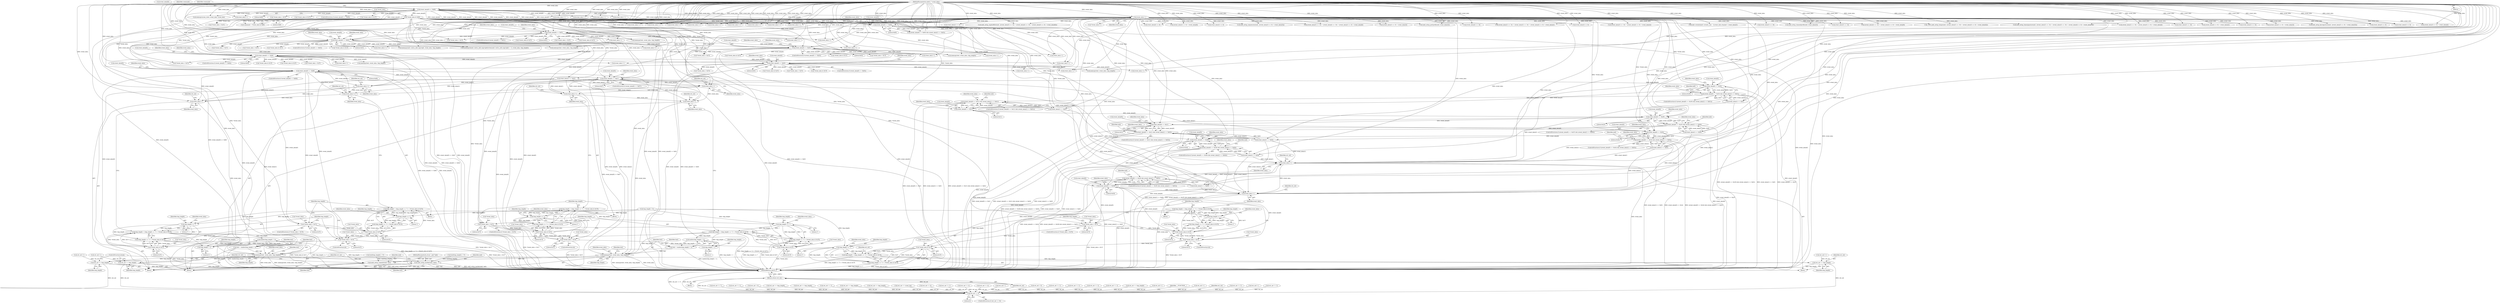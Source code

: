 digraph "0_wildmidi_660b513d99bced8783a4a5984ac2f742c74ebbdd_4@array" {
"1000860" [label="(Call,event_data[0] == 0x06)"];
"1000187" [label="(Call,event_data++)"];
"1000171" [label="(Call,event_data[0] >= 0x80)"];
"1000143" [label="(MethodParameterIn,uint8_t * event_data)"];
"1000787" [label="(Call,event_data[0] == 0x05)"];
"1000714" [label="(Call,event_data[0] == 0x04)"];
"1000179" [label="(Call,*event_data & 0xf0)"];
"1000641" [label="(Call,event_data[0] == 0x03)"];
"1000458" [label="(Call,event_data[0] == 0x02)"];
"1000385" [label="(Call,event_data[0] == 0x01)"];
"1000358" [label="(Call,event_data[0] == 0x00)"];
"1000866" [label="(Call,event_data++)"];
"1000888" [label="(Call,event_data++)"];
"1000906" [label="(Call,event_data++)"];
"1000916" [label="(Call,memcpy(text, event_data, tmp_length))"];
"1000925" [label="(Call,midi_setup_marker(mdi, text))"];
"1000928" [label="(Call,ret_cnt += tmp_length)"];
"1001539" [label="(Call,ret_cnt == 0)"];
"1001548" [label="(Return,return ret_cnt;)"];
"1000871" [label="(Call,*event_data > 0x7f)"];
"1000884" [label="(Call,*event_data & 0x7f)"];
"1000878" [label="(Call,tmp_length = (tmp_length << 7) + (*event_data & 0x7f))"];
"1000881" [label="(Call,tmp_length << 7)"];
"1000880" [label="(Call,(tmp_length << 7) + (*event_data & 0x7f))"];
"1000899" [label="(Call,tmp_length << 7)"];
"1000896" [label="(Call,tmp_length = (tmp_length << 7) + (*event_data & 0x7f))"];
"1000912" [label="(Call,malloc(tmp_length + 1))"];
"1000910" [label="(Call,text = malloc(tmp_length + 1))"];
"1000913" [label="(Call,tmp_length + 1)"];
"1000898" [label="(Call,(tmp_length << 7) + (*event_data & 0x7f))"];
"1000892" [label="(Call,*event_data > 0x7f)"];
"1000902" [label="(Call,*event_data & 0x7f)"];
"1000933" [label="(Call,event_data[0] == 0x07)"];
"1000939" [label="(Call,event_data++)"];
"1000961" [label="(Call,event_data++)"];
"1000979" [label="(Call,event_data++)"];
"1000989" [label="(Call,memcpy(text, event_data, tmp_length))"];
"1000998" [label="(Call,midi_setup_cuepoint(mdi, text))"];
"1001001" [label="(Call,ret_cnt += tmp_length)"];
"1000944" [label="(Call,*event_data > 0x7f)"];
"1000957" [label="(Call,*event_data & 0x7f)"];
"1000951" [label="(Call,tmp_length = (tmp_length << 7) + (*event_data & 0x7f))"];
"1000954" [label="(Call,tmp_length << 7)"];
"1000953" [label="(Call,(tmp_length << 7) + (*event_data & 0x7f))"];
"1000972" [label="(Call,tmp_length << 7)"];
"1000969" [label="(Call,tmp_length = (tmp_length << 7) + (*event_data & 0x7f))"];
"1000985" [label="(Call,malloc(tmp_length + 1))"];
"1000983" [label="(Call,text = malloc(tmp_length + 1))"];
"1000986" [label="(Call,tmp_length + 1)"];
"1000971" [label="(Call,(tmp_length << 7) + (*event_data & 0x7f))"];
"1000965" [label="(Call,*event_data > 0x7f)"];
"1000975" [label="(Call,*event_data & 0x7f)"];
"1001007" [label="(Call,event_data[0] == 0x20)"];
"1001006" [label="(Call,(event_data[0] == 0x20) && (event_data[1] == 0x01))"];
"1001028" [label="(Call,(event_data[0] == 0x21) && (event_data[1] == 0x01))"];
"1001029" [label="(Call,event_data[0] == 0x21)"];
"1001051" [label="(Call,event_data[0] == 0x2F)"];
"1001050" [label="(Call,(event_data[0] == 0x2F) && (event_data[1] == 0x00))"];
"1001070" [label="(Call,event_data[0] == 0x51)"];
"1001069" [label="(Call,(event_data[0] == 0x51) && (event_data[1] == 0x03))"];
"1001104" [label="(Call,event_data[0] == 0x54)"];
"1001103" [label="(Call,(event_data[0] == 0x54) && (event_data[1] == 0x05))"];
"1001161" [label="(Call,event_data[0] == 0x58)"];
"1001160" [label="(Call,(event_data[0] == 0x58) && (event_data[1] == 0x04))"];
"1001201" [label="(Call,event_data[0] == 0x59)"];
"1001200" [label="(Call,(event_data[0] == 0x59) && (event_data[1] == 0x02))"];
"1001228" [label="(Call,event_data++)"];
"1001250" [label="(Call,event_data++)"];
"1001233" [label="(Call,*event_data > 0x7f)"];
"1001246" [label="(Call,*event_data & 0x7f)"];
"1001240" [label="(Call,tmp_length = (tmp_length << 7) + (*event_data & 0x7f))"];
"1001243" [label="(Call,tmp_length << 7)"];
"1001242" [label="(Call,(tmp_length << 7) + (*event_data & 0x7f))"];
"1001261" [label="(Call,tmp_length << 7)"];
"1001258" [label="(Call,tmp_length = (tmp_length << 7) + (*event_data & 0x7f))"];
"1001270" [label="(Call,ret_cnt += tmp_length)"];
"1001260" [label="(Call,(tmp_length << 7) + (*event_data & 0x7f))"];
"1001254" [label="(Call,*event_data > 0x7f)"];
"1001264" [label="(Call,*event_data & 0x7f)"];
"1000965" [label="(Call,*event_data > 0x7f)"];
"1000142" [label="(MethodParameterIn,struct _mdi *mdi)"];
"1000861" [label="(Call,event_data[0])"];
"1000465" [label="(Identifier,event_data)"];
"1001181" [label="(Call,event_data[3] << 16)"];
"1001105" [label="(Call,event_data[0])"];
"1000145" [label="(Block,)"];
"1001200" [label="(Call,(event_data[0] == 0x59) && (event_data[1] == 0x02))"];
"1000718" [label="(Literal,0x04)"];
"1000872" [label="(Call,*event_data)"];
"1000648" [label="(Identifier,event_data)"];
"1001175" [label="(Call,event_data[2] << 24)"];
"1001241" [label="(Identifier,tmp_length)"];
"1000715" [label="(Call,event_data[0])"];
"1000409" [label="(Call,*event_data & 0x7f)"];
"1001233" [label="(Call,*event_data > 0x7f)"];
"1000949" [label="(ControlStructure,do)"];
"1000904" [label="(Identifier,event_data)"];
"1001155" [label="(Call,ret_cnt += 7)"];
"1001077" [label="(Identifier,event_data)"];
"1001327" [label="(Call,event_data++)"];
"1001255" [label="(Call,*event_data)"];
"1000504" [label="(Call,event_data++)"];
"1001011" [label="(Literal,0x20)"];
"1001084" [label="(Call,event_data[2] << 16)"];
"1001118" [label="(Call,event_data[3] << 24)"];
"1000866" [label="(Call,event_data++)"];
"1000907" [label="(Identifier,event_data)"];
"1001244" [label="(Identifier,tmp_length)"];
"1000770" [label="(Call,memcpy(text, event_data, tmp_length))"];
"1000962" [label="(Identifier,event_data)"];
"1001070" [label="(Call,event_data[0] == 0x51)"];
"1000793" [label="(Call,event_data++)"];
"1001068" [label="(ControlStructure,if ((event_data[0] == 0x51) && (event_data[1] == 0x03)))"];
"1001103" [label="(Call,(event_data[0] == 0x54) && (event_data[1] == 0x05))"];
"1001036" [label="(Identifier,event_data)"];
"1000669" [label="(Call,event_data++)"];
"1000995" [label="(Identifier,text)"];
"1000951" [label="(Call,tmp_length = (tmp_length << 7) + (*event_data & 0x7f))"];
"1001541" [label="(Literal,0)"];
"1001247" [label="(Call,*event_data)"];
"1001166" [label="(Call,event_data[1] == 0x04)"];
"1000342" [label="(Call,ret_cnt += 2)"];
"1000983" [label="(Call,text = malloc(tmp_length + 1))"];
"1000958" [label="(Call,*event_data)"];
"1000815" [label="(Call,event_data++)"];
"1000396" [label="(Call,*event_data > 0x7f)"];
"1000811" [label="(Call,*event_data & 0x7f)"];
"1001165" [label="(Literal,0x58)"];
"1001162" [label="(Call,event_data[0])"];
"1000539" [label="(Call,memcpy(&mdi->extra_info.copyright[strlen(mdi->extra_info.copyright) + 1], event_data, tmp_length))"];
"1000460" [label="(Identifier,event_data)"];
"1000359" [label="(Call,event_data[0])"];
"1000482" [label="(Call,*event_data & 0x7f)"];
"1001123" [label="(Call,(event_data[4] << 16) + (event_data[5] << 8) + event_data[6])"];
"1000279" [label="(Call,event_data++)"];
"1000908" [label="(Call,ret_cnt++)"];
"1000945" [label="(Call,*event_data)"];
"1000230" [label="(Call,event_data[1] == 0)"];
"1000217" [label="(Call,event_data++)"];
"1000683" [label="(Call,*event_data & 0x7f)"];
"1001053" [label="(Identifier,event_data)"];
"1000299" [label="(Call,event_data++)"];
"1000869" [label="(Identifier,ret_cnt)"];
"1000993" [label="(Call,text[tmp_length] = '\0')"];
"1000386" [label="(Call,event_data[0])"];
"1001236" [label="(Literal,0x7f)"];
"1000738" [label="(Call,*event_data & 0x7f)"];
"1000980" [label="(Identifier,event_data)"];
"1000935" [label="(Identifier,event_data)"];
"1001115" [label="(Call,midi_setup_smpteoffset(mdi, ((event_data[3] << 24) + (event_data[4] << 16) + (event_data[5] << 8) + event_data[6])))"];
"1001008" [label="(Call,event_data[0])"];
"1001206" [label="(Call,event_data[1] == 0x02)"];
"1000985" [label="(Call,malloc(tmp_length + 1))"];
"1000940" [label="(Identifier,event_data)"];
"1000756" [label="(Call,*event_data & 0x7f)"];
"1001163" [label="(Identifier,event_data)"];
"1000919" [label="(Identifier,tmp_length)"];
"1001116" [label="(Identifier,mdi)"];
"1001534" [label="(Call,ret_cnt = 0)"];
"1000957" [label="(Call,*event_data & 0x7f)"];
"1000913" [label="(Call,tmp_length + 1)"];
"1001029" [label="(Call,event_data[0] == 0x21)"];
"1000953" [label="(Call,(tmp_length << 7) + (*event_data & 0x7f))"];
"1000642" [label="(Call,event_data[0])"];
"1001263" [label="(Literal,7)"];
"1001187" [label="(Call,event_data[4] << 8)"];
"1001051" [label="(Call,event_data[0] == 0x2F)"];
"1000887" [label="(Literal,0x7f)"];
"1001129" [label="(Call,(event_data[5] << 8) + event_data[6])"];
"1000791" [label="(Literal,0x05)"];
"1000624" [label="(Call,memcpy(text, event_data, tmp_length))"];
"1000486" [label="(Call,event_data++)"];
"1000687" [label="(Call,event_data++)"];
"1001238" [label="(ControlStructure,do)"];
"1001050" [label="(Call,(event_data[0] == 0x2F) && (event_data[1] == 0x00))"];
"1000855" [label="(Call,ret_cnt += tmp_length)"];
"1000902" [label="(Call,*event_data & 0x7f)"];
"1000939" [label="(Call,event_data++)"];
"1000970" [label="(Identifier,tmp_length)"];
"1000746" [label="(Call,*event_data > 0x7f)"];
"1000897" [label="(Identifier,tmp_length)"];
"1000938" [label="(Block,)"];
"1000782" [label="(Call,ret_cnt += tmp_length)"];
"1000974" [label="(Literal,7)"];
"1000937" [label="(Literal,0x07)"];
"1001228" [label="(Call,event_data++)"];
"1001258" [label="(Call,tmp_length = (tmp_length << 7) + (*event_data & 0x7f))"];
"1000212" [label="(Call,event_data++)"];
"1000947" [label="(Literal,0x7f)"];
"1001130" [label="(Call,event_data[5] << 8)"];
"1000909" [label="(Identifier,ret_cnt)"];
"1000879" [label="(Identifier,tmp_length)"];
"1000819" [label="(Call,*event_data > 0x7f)"];
"1000171" [label="(Call,event_data[0] >= 0x80)"];
"1001227" [label="(Block,)"];
"1000312" [label="(Call,event_data++)"];
"1000867" [label="(Identifier,event_data)"];
"1001082" [label="(Identifier,mdi)"];
"1000888" [label="(Call,event_data++)"];
"1000369" [label="(Call,midi_setup_sequenceno(mdi, ((event_data[2] << 8) + event_data[3])))"];
"1001232" [label="(ControlStructure,if (*event_data > 0x7f))"];
"1000998" [label="(Call,midi_setup_cuepoint(mdi, text))"];
"1001052" [label="(Call,event_data[0])"];
"1001117" [label="(Call,(event_data[3] << 24) + (event_data[4] << 16) + (event_data[5] << 8) + event_data[6])"];
"1001538" [label="(ControlStructure,if (ret_cnt == 0))"];
"1000968" [label="(Literal,0x7f)"];
"1000918" [label="(Identifier,event_data)"];
"1000955" [label="(Identifier,tmp_length)"];
"1000195" [label="(Identifier,command)"];
"1000224" [label="(Call,ret_cnt += 2)"];
"1000458" [label="(Call,event_data[0] == 0x02)"];
"1001240" [label="(Call,tmp_length = (tmp_length << 7) + (*event_data & 0x7f))"];
"1000789" [label="(Identifier,event_data)"];
"1001253" [label="(Identifier,ret_cnt)"];
"1001268" [label="(Call,ret_cnt++)"];
"1000978" [label="(Literal,0x7f)"];
"1000462" [label="(Literal,0x02)"];
"1000891" [label="(Identifier,ret_cnt)"];
"1000959" [label="(Identifier,event_data)"];
"1001106" [label="(Identifier,event_data)"];
"1001269" [label="(Identifier,ret_cnt)"];
"1000889" [label="(Identifier,event_data)"];
"1000944" [label="(Call,*event_data > 0x7f)"];
"1000880" [label="(Call,(tmp_length << 7) + (*event_data & 0x7f))"];
"1001248" [label="(Identifier,event_data)"];
"1000982" [label="(Identifier,ret_cnt)"];
"1000709" [label="(Call,ret_cnt += tmp_length)"];
"1001272" [label="(Identifier,tmp_length)"];
"1000870" [label="(ControlStructure,if (*event_data > 0x7f))"];
"1001313" [label="(Call,*event_data > 0x7f)"];
"1000829" [label="(Call,*event_data & 0x7f)"];
"1000987" [label="(Identifier,tmp_length)"];
"1000877" [label="(Block,)"];
"1000469" [label="(Call,*event_data > 0x7f)"];
"1000725" [label="(Call,*event_data > 0x7f)"];
"1000453" [label="(Call,ret_cnt += tmp_length)"];
"1000794" [label="(Identifier,event_data)"];
"1000371" [label="(Call,(event_data[2] << 8) + event_data[3])"];
"1001323" [label="(Call,*event_data & 0x7F)"];
"1001205" [label="(Literal,0x59)"];
"1001006" [label="(Call,(event_data[0] == 0x20) && (event_data[1] == 0x01))"];
"1000862" [label="(Identifier,event_data)"];
"1000903" [label="(Call,*event_data)"];
"1000490" [label="(Call,*event_data > 0x7f)"];
"1001040" [label="(Call,midi_setup_portprefix(mdi, event_data[2]))"];
"1000385" [label="(Call,event_data[0] == 0x01)"];
"1001519" [label="(Call,ret_cnt += sysex_len)"];
"1001019" [label="(Identifier,mdi)"];
"1000886" [label="(Identifier,event_data)"];
"1001104" [label="(Call,event_data[0] == 0x54)"];
"1000239" [label="(Call,event_data++)"];
"1000760" [label="(Call,event_data++)"];
"1001195" [label="(Call,ret_cnt += 6)"];
"1000427" [label="(Call,*event_data & 0x7f)"];
"1001064" [label="(Call,ret_cnt += 2)"];
"1000459" [label="(Call,event_data[0])"];
"1001124" [label="(Call,event_data[4] << 16)"];
"1001174" [label="(Call,(event_data[2] << 24) + (event_data[3] << 16) + (event_data[4] << 8) + event_data[5])"];
"1000950" [label="(Block,)"];
"1001090" [label="(Call,event_data[3] << 8)"];
"1001223" [label="(Call,ret_cnt += 4)"];
"1000431" [label="(Call,event_data++)"];
"1000380" [label="(Call,ret_cnt += 4)"];
"1001262" [label="(Identifier,tmp_length)"];
"1001199" [label="(ControlStructure,if ((event_data[0] == 0x59) && (event_data[1] == 0x02)))"];
"1001109" [label="(Call,event_data[1] == 0x05)"];
"1000330" [label="(Call,event_data++)"];
"1000901" [label="(Literal,7)"];
"1000365" [label="(Identifier,event_data)"];
"1000601" [label="(Call,memcpy(mdi->extra_info.copyright, event_data, tmp_length))"];
"1000264" [label="(Call,event_data++)"];
"1001055" [label="(Literal,0x2F)"];
"1000876" [label="(ControlStructure,do)"];
"1000318" [label="(Call,ret_cnt++)"];
"1000964" [label="(Identifier,ret_cnt)"];
"1001259" [label="(Identifier,tmp_length)"];
"1001264" [label="(Call,*event_data & 0x7f)"];
"1000898" [label="(Call,(tmp_length << 7) + (*event_data & 0x7f))"];
"1000961" [label="(Call,event_data++)"];
"1000143" [label="(MethodParameterIn,uint8_t * event_data)"];
"1000914" [label="(Identifier,tmp_length)"];
"1001180" [label="(Call,(event_data[3] << 16) + (event_data[4] << 8) + event_data[5])"];
"1001265" [label="(Call,*event_data)"];
"1000933" [label="(Call,event_data[0] == 0x07)"];
"1001203" [label="(Identifier,event_data)"];
"1001549" [label="(Identifier,ret_cnt)"];
"1000500" [label="(Call,*event_data & 0x7f)"];
"1001173" [label="(Identifier,mdi)"];
"1000187" [label="(Call,event_data++)"];
"1001249" [label="(Literal,0x7f)"];
"1000147" [label="(Call,ret_cnt = 0)"];
"1001245" [label="(Literal,7)"];
"1001254" [label="(Call,*event_data > 0x7f)"];
"1001292" [label="(Call,*event_data > 0x7f)"];
"1001138" [label="(Call,mdi->events[mdi->events_size - 1].event_data.channel = event_data[2])"];
"1000878" [label="(Call,tmp_length = (tmp_length << 7) + (*event_data & 0x7f))"];
"1001108" [label="(Literal,0x54)"];
"1000922" [label="(Identifier,text)"];
"1001001" [label="(Call,ret_cnt += tmp_length)"];
"1000417" [label="(Call,*event_data > 0x7f)"];
"1000464" [label="(Call,event_data++)"];
"1000930" [label="(Identifier,tmp_length)"];
"1000392" [label="(Identifier,event_data)"];
"1000926" [label="(Identifier,mdi)"];
"1000991" [label="(Identifier,event_data)"];
"1000271" [label="(Call,ret_cnt += 2)"];
"1001049" [label="(ControlStructure,if ((event_data[0] == 0x2F) && (event_data[1] == 0x00)))"];
"1000721" [label="(Identifier,event_data)"];
"1000906" [label="(Call,event_data++)"];
"1000910" [label="(Call,text = malloc(tmp_length + 1))"];
"1001213" [label="(Identifier,mdi)"];
"1000284" [label="(Call,event_data++)"];
"1000984" [label="(Identifier,text)"];
"1001018" [label="(Call,midi_setup_channelprefix(mdi, event_data[2]))"];
"1001028" [label="(Call,(event_data[0] == 0x21) && (event_data[1] == 0x01))"];
"1001251" [label="(Identifier,event_data)"];
"1000643" [label="(Identifier,event_data)"];
"1000966" [label="(Call,*event_data)"];
"1001081" [label="(Call,_WM_midi_setup_tempo(mdi, ((event_data[2] << 16) + (event_data[3] << 8) + event_data[4])))"];
"1000180" [label="(Call,*event_data)"];
"1000943" [label="(ControlStructure,if (*event_data > 0x7f))"];
"1001111" [label="(Identifier,event_data)"];
"1001172" [label="(Call,midi_setup_timesignature(mdi, ((event_data[2] << 24) + (event_data[3] << 16) + (event_data[4] << 8) + event_data[5])))"];
"1000864" [label="(Literal,0x06)"];
"1000362" [label="(Literal,0x00)"];
"1000932" [label="(ControlStructure,if (event_data[0] == 0x07))"];
"1000244" [label="(Call,event_data++)"];
"1000673" [label="(Call,*event_data > 0x7f)"];
"1000251" [label="(Call,ret_cnt += 2)"];
"1000645" [label="(Literal,0x03)"];
"1000665" [label="(Call,*event_data & 0x7f)"];
"1000986" [label="(Call,tmp_length + 1)"];
"1001266" [label="(Identifier,event_data)"];
"1000915" [label="(Literal,1)"];
"1000179" [label="(Call,*event_data & 0xf0)"];
"1000896" [label="(Call,tmp_length = (tmp_length << 7) + (*event_data & 0x7f))"];
"1000652" [label="(Call,*event_data > 0x7f)"];
"1001083" [label="(Call,(event_data[2] << 16) + (event_data[3] << 8) + event_data[4])"];
"1001305" [label="(Call,*event_data & 0x7F)"];
"1000177" [label="(Call,command = *event_data & 0xf0)"];
"1001014" [label="(Identifier,event_data)"];
"1000899" [label="(Call,tmp_length << 7)"];
"1001250" [label="(Call,event_data++)"];
"1001031" [label="(Identifier,event_data)"];
"1000920" [label="(Call,text[tmp_length] = '\0')"];
"1001007" [label="(Call,event_data[0] == 0x20)"];
"1001161" [label="(Call,event_data[0] == 0x58)"];
"1001098" [label="(Call,ret_cnt += 5)"];
"1000391" [label="(Call,event_data++)"];
"1000900" [label="(Identifier,tmp_length)"];
"1001160" [label="(Call,(event_data[0] == 0x58) && (event_data[1] == 0x04))"];
"1001168" [label="(Identifier,event_data)"];
"1000917" [label="(Identifier,text)"];
"1000952" [label="(Identifier,tmp_length)"];
"1000971" [label="(Call,(tmp_length << 7) + (*event_data & 0x7f))"];
"1001074" [label="(Literal,0x51)"];
"1001231" [label="(Identifier,ret_cnt)"];
"1001023" [label="(Call,ret_cnt += 3)"];
"1001202" [label="(Call,event_data[0])"];
"1000934" [label="(Call,event_data[0])"];
"1000956" [label="(Literal,7)"];
"1001071" [label="(Call,event_data[0])"];
"1000640" [label="(ControlStructure,if (event_data[0] == 0x03))"];
"1000636" [label="(Call,ret_cnt += tmp_length)"];
"1000975" [label="(Call,*event_data & 0x7f)"];
"1001012" [label="(Call,event_data[1] == 0x01)"];
"1000892" [label="(Call,*event_data > 0x7f)"];
"1000884" [label="(Call,*event_data & 0x7f)"];
"1000182" [label="(Literal,0xf0)"];
"1001548" [label="(Return,return ret_cnt;)"];
"1000881" [label="(Call,tmp_length << 7)"];
"1000259" [label="(Call,event_data++)"];
"1000697" [label="(Call,memcpy(text, event_data, tmp_length))"];
"1001550" [label="(MethodReturn,uint32_t)"];
"1001342" [label="(Call,memcpy(sysex_store, event_data, sysex_len))"];
"1000969" [label="(Call,tmp_length = (tmp_length << 7) + (*event_data & 0x7f))"];
"1001030" [label="(Call,event_data[0])"];
"1000186" [label="(Call,*event_data++)"];
"1000911" [label="(Identifier,text)"];
"1000178" [label="(Identifier,command)"];
"1000457" [label="(ControlStructure,if (event_data[0] == 0x02))"];
"1000190" [label="(Call,ret_cnt++)"];
"1001208" [label="(Identifier,event_data)"];
"1001261" [label="(Call,tmp_length << 7)"];
"1000787" [label="(Call,event_data[0] == 0x05)"];
"1000647" [label="(Call,event_data++)"];
"1000172" [label="(Call,event_data[0])"];
"1000988" [label="(Literal,1)"];
"1000833" [label="(Call,event_data++)"];
"1000353" [label="(Call,tmp_length = 0)"];
"1000973" [label="(Identifier,tmp_length)"];
"1000905" [label="(Literal,0x7f)"];
"1001033" [label="(Literal,0x21)"];
"1000882" [label="(Identifier,tmp_length)"];
"1000999" [label="(Identifier,mdi)"];
"1000413" [label="(Call,event_data++)"];
"1001543" [label="(Identifier,__FUNCTION__)"];
"1001056" [label="(Call,event_data[1] == 0x00)"];
"1000788" [label="(Call,event_data[0])"];
"1001186" [label="(Call,(event_data[4] << 8) + event_data[5])"];
"1000885" [label="(Call,*event_data)"];
"1000358" [label="(Call,event_data[0] == 0x00)"];
"1001229" [label="(Identifier,event_data)"];
"1000798" [label="(Call,*event_data > 0x7f)"];
"1000972" [label="(Call,tmp_length << 7)"];
"1000389" [label="(Literal,0x01)"];
"1000874" [label="(Literal,0x7f)"];
"1000363" [label="(Call,event_data[1] == 0x02)"];
"1000170" [label="(ControlStructure,if (event_data[0] >= 0x80))"];
"1000925" [label="(Call,midi_setup_marker(mdi, text))"];
"1001311" [label="(Call,ret_cnt++)"];
"1000713" [label="(ControlStructure,if (event_data[0] == 0x04))"];
"1001214" [label="(Call,(event_data[2] << 8) + event_data[3])"];
"1001270" [label="(Call,ret_cnt += tmp_length)"];
"1000714" [label="(Call,event_data[0] == 0x04)"];
"1001212" [label="(Call,midi_setup_keysignature(mdi, ((event_data[2] << 8) + event_data[3])))"];
"1001027" [label="(ControlStructure,if ((event_data[0] == 0x21) && (event_data[1] == 0x01)))"];
"1001540" [label="(Identifier,ret_cnt)"];
"1001003" [label="(Identifier,tmp_length)"];
"1000786" [label="(ControlStructure,if (event_data[0] == 0x05))"];
"1001034" [label="(Call,event_data[1] == 0x01)"];
"1000291" [label="(Call,ret_cnt += 2)"];
"1001539" [label="(Call,ret_cnt == 0)"];
"1000916" [label="(Call,memcpy(text, event_data, tmp_length))"];
"1001242" [label="(Call,(tmp_length << 7) + (*event_data & 0x7f))"];
"1001075" [label="(Call,event_data[1] == 0x03)"];
"1001271" [label="(Identifier,ret_cnt)"];
"1000742" [label="(Call,event_data++)"];
"1000305" [label="(Call,ret_cnt++)"];
"1001072" [label="(Identifier,event_data)"];
"1000989" [label="(Call,memcpy(text, event_data, tmp_length))"];
"1000716" [label="(Identifier,event_data)"];
"1001215" [label="(Call,event_data[2] << 8)"];
"1001000" [label="(Identifier,text)"];
"1000929" [label="(Identifier,ret_cnt)"];
"1001009" [label="(Identifier,event_data)"];
"1001045" [label="(Call,ret_cnt += 3)"];
"1001267" [label="(Literal,0x7f)"];
"1000981" [label="(Call,ret_cnt++)"];
"1000372" [label="(Call,event_data[2] << 8)"];
"1000859" [label="(ControlStructure,if (event_data[0] == 0x06))"];
"1001201" [label="(Call,event_data[0] == 0x59)"];
"1000384" [label="(ControlStructure,if (event_data[0] == 0x01))"];
"1000641" [label="(Call,event_data[0] == 0x03)"];
"1001063" [label="(Identifier,mdi)"];
"1000175" [label="(Literal,0x80)"];
"1001058" [label="(Identifier,event_data)"];
"1001159" [label="(ControlStructure,if ((event_data[0] == 0x58) && (event_data[1] == 0x04)))"];
"1001005" [label="(ControlStructure,if ((event_data[0] == 0x20) && (event_data[1] == 0x01)))"];
"1001243" [label="(Call,tmp_length << 7)"];
"1000871" [label="(Call,*event_data > 0x7f)"];
"1000893" [label="(Call,*event_data)"];
"1000357" [label="(Call,(event_data[0] == 0x00) && (event_data[1] == 0x02))"];
"1001532" [label="(ControlStructure,break;)"];
"1000977" [label="(Identifier,event_data)"];
"1000954" [label="(Call,tmp_length << 7)"];
"1000979" [label="(Call,event_data++)"];
"1000860" [label="(Call,event_data[0] == 0x06)"];
"1000883" [label="(Literal,7)"];
"1000927" [label="(Identifier,text)"];
"1001234" [label="(Call,*event_data)"];
"1001041" [label="(Identifier,mdi)"];
"1000912" [label="(Call,malloc(tmp_length + 1))"];
"1001246" [label="(Call,*event_data & 0x7f)"];
"1000960" [label="(Literal,0x7f)"];
"1001239" [label="(Block,)"];
"1000720" [label="(Call,event_data++)"];
"1001002" [label="(Identifier,ret_cnt)"];
"1000942" [label="(Identifier,ret_cnt)"];
"1001309" [label="(Call,event_data++)"];
"1001089" [label="(Call,(event_data[3] << 8) + event_data[4])"];
"1000325" [label="(Call,event_data++)"];
"1000441" [label="(Call,memcpy(text, event_data, tmp_length))"];
"1000865" [label="(Block,)"];
"1001260" [label="(Call,(tmp_length << 7) + (*event_data & 0x7f))"];
"1001069" [label="(Call,(event_data[0] == 0x51) && (event_data[1] == 0x03))"];
"1000928" [label="(Call,ret_cnt += tmp_length)"];
"1000976" [label="(Call,*event_data)"];
"1000992" [label="(Identifier,tmp_length)"];
"1001102" [label="(ControlStructure,if ((event_data[0] == 0x54) && (event_data[1] == 0x05)))"];
"1000843" [label="(Call,memcpy(text, event_data, tmp_length))"];
"1001257" [label="(Literal,0x7f)"];
"1000188" [label="(Identifier,event_data)"];
"1000990" [label="(Identifier,text)"];
"1000895" [label="(Literal,0x7f)"];
"1000860" -> "1000859"  [label="AST: "];
"1000860" -> "1000864"  [label="CFG: "];
"1000861" -> "1000860"  [label="AST: "];
"1000864" -> "1000860"  [label="AST: "];
"1000867" -> "1000860"  [label="CFG: "];
"1000935" -> "1000860"  [label="CFG: "];
"1000860" -> "1001550"  [label="DDG: event_data[0] == 0x06"];
"1000860" -> "1001550"  [label="DDG: event_data[0]"];
"1000187" -> "1000860"  [label="DDG: event_data"];
"1000787" -> "1000860"  [label="DDG: event_data[0]"];
"1000179" -> "1000860"  [label="DDG: *event_data"];
"1000143" -> "1000860"  [label="DDG: event_data"];
"1000860" -> "1000866"  [label="DDG: event_data[0]"];
"1000860" -> "1000871"  [label="DDG: event_data[0]"];
"1000860" -> "1000884"  [label="DDG: event_data[0]"];
"1000860" -> "1000888"  [label="DDG: event_data[0]"];
"1000860" -> "1000892"  [label="DDG: event_data[0]"];
"1000860" -> "1000902"  [label="DDG: event_data[0]"];
"1000860" -> "1000906"  [label="DDG: event_data[0]"];
"1000860" -> "1000916"  [label="DDG: event_data[0]"];
"1000860" -> "1000933"  [label="DDG: event_data[0]"];
"1000187" -> "1000186"  [label="AST: "];
"1000187" -> "1000188"  [label="CFG: "];
"1000188" -> "1000187"  [label="AST: "];
"1000186" -> "1000187"  [label="CFG: "];
"1000187" -> "1001550"  [label="DDG: event_data"];
"1000171" -> "1000187"  [label="DDG: event_data[0]"];
"1000143" -> "1000187"  [label="DDG: event_data"];
"1000187" -> "1000212"  [label="DDG: event_data"];
"1000187" -> "1000230"  [label="DDG: event_data"];
"1000187" -> "1000239"  [label="DDG: event_data"];
"1000187" -> "1000259"  [label="DDG: event_data"];
"1000187" -> "1000279"  [label="DDG: event_data"];
"1000187" -> "1000299"  [label="DDG: event_data"];
"1000187" -> "1000312"  [label="DDG: event_data"];
"1000187" -> "1000325"  [label="DDG: event_data"];
"1000187" -> "1000358"  [label="DDG: event_data"];
"1000187" -> "1000363"  [label="DDG: event_data"];
"1000187" -> "1000369"  [label="DDG: event_data"];
"1000187" -> "1000372"  [label="DDG: event_data"];
"1000187" -> "1000371"  [label="DDG: event_data"];
"1000187" -> "1000385"  [label="DDG: event_data"];
"1000187" -> "1000391"  [label="DDG: event_data"];
"1000187" -> "1000458"  [label="DDG: event_data"];
"1000187" -> "1000464"  [label="DDG: event_data"];
"1000187" -> "1000641"  [label="DDG: event_data"];
"1000187" -> "1000647"  [label="DDG: event_data"];
"1000187" -> "1000714"  [label="DDG: event_data"];
"1000187" -> "1000720"  [label="DDG: event_data"];
"1000187" -> "1000787"  [label="DDG: event_data"];
"1000187" -> "1000793"  [label="DDG: event_data"];
"1000187" -> "1000866"  [label="DDG: event_data"];
"1000187" -> "1000933"  [label="DDG: event_data"];
"1000187" -> "1000939"  [label="DDG: event_data"];
"1000187" -> "1001007"  [label="DDG: event_data"];
"1000187" -> "1001012"  [label="DDG: event_data"];
"1000187" -> "1001018"  [label="DDG: event_data"];
"1000187" -> "1001029"  [label="DDG: event_data"];
"1000187" -> "1001034"  [label="DDG: event_data"];
"1000187" -> "1001040"  [label="DDG: event_data"];
"1000187" -> "1001051"  [label="DDG: event_data"];
"1000187" -> "1001056"  [label="DDG: event_data"];
"1000187" -> "1001070"  [label="DDG: event_data"];
"1000187" -> "1001075"  [label="DDG: event_data"];
"1000187" -> "1001081"  [label="DDG: event_data"];
"1000187" -> "1001084"  [label="DDG: event_data"];
"1000187" -> "1001083"  [label="DDG: event_data"];
"1000187" -> "1001090"  [label="DDG: event_data"];
"1000187" -> "1001089"  [label="DDG: event_data"];
"1000187" -> "1001104"  [label="DDG: event_data"];
"1000187" -> "1001109"  [label="DDG: event_data"];
"1000187" -> "1001115"  [label="DDG: event_data"];
"1000187" -> "1001118"  [label="DDG: event_data"];
"1000187" -> "1001117"  [label="DDG: event_data"];
"1000187" -> "1001124"  [label="DDG: event_data"];
"1000187" -> "1001123"  [label="DDG: event_data"];
"1000187" -> "1001130"  [label="DDG: event_data"];
"1000187" -> "1001129"  [label="DDG: event_data"];
"1000187" -> "1001138"  [label="DDG: event_data"];
"1000187" -> "1001161"  [label="DDG: event_data"];
"1000187" -> "1001166"  [label="DDG: event_data"];
"1000187" -> "1001172"  [label="DDG: event_data"];
"1000187" -> "1001175"  [label="DDG: event_data"];
"1000187" -> "1001174"  [label="DDG: event_data"];
"1000187" -> "1001181"  [label="DDG: event_data"];
"1000187" -> "1001180"  [label="DDG: event_data"];
"1000187" -> "1001187"  [label="DDG: event_data"];
"1000187" -> "1001186"  [label="DDG: event_data"];
"1000187" -> "1001201"  [label="DDG: event_data"];
"1000187" -> "1001206"  [label="DDG: event_data"];
"1000187" -> "1001212"  [label="DDG: event_data"];
"1000187" -> "1001215"  [label="DDG: event_data"];
"1000187" -> "1001214"  [label="DDG: event_data"];
"1000187" -> "1001228"  [label="DDG: event_data"];
"1000187" -> "1001309"  [label="DDG: event_data"];
"1000187" -> "1001327"  [label="DDG: event_data"];
"1000171" -> "1000170"  [label="AST: "];
"1000171" -> "1000175"  [label="CFG: "];
"1000172" -> "1000171"  [label="AST: "];
"1000175" -> "1000171"  [label="AST: "];
"1000178" -> "1000171"  [label="CFG: "];
"1000195" -> "1000171"  [label="CFG: "];
"1000171" -> "1001550"  [label="DDG: event_data[0]"];
"1000171" -> "1001550"  [label="DDG: event_data[0] >= 0x80"];
"1000143" -> "1000171"  [label="DDG: event_data"];
"1000171" -> "1000179"  [label="DDG: event_data[0]"];
"1000171" -> "1000212"  [label="DDG: event_data[0]"];
"1000171" -> "1000217"  [label="DDG: event_data[0]"];
"1000171" -> "1000239"  [label="DDG: event_data[0]"];
"1000171" -> "1000244"  [label="DDG: event_data[0]"];
"1000171" -> "1000259"  [label="DDG: event_data[0]"];
"1000171" -> "1000264"  [label="DDG: event_data[0]"];
"1000171" -> "1000279"  [label="DDG: event_data[0]"];
"1000171" -> "1000284"  [label="DDG: event_data[0]"];
"1000171" -> "1000299"  [label="DDG: event_data[0]"];
"1000171" -> "1000312"  [label="DDG: event_data[0]"];
"1000171" -> "1000325"  [label="DDG: event_data[0]"];
"1000171" -> "1000330"  [label="DDG: event_data[0]"];
"1000171" -> "1000358"  [label="DDG: event_data[0]"];
"1000171" -> "1001292"  [label="DDG: event_data[0]"];
"1000171" -> "1001305"  [label="DDG: event_data[0]"];
"1000171" -> "1001309"  [label="DDG: event_data[0]"];
"1000171" -> "1001313"  [label="DDG: event_data[0]"];
"1000171" -> "1001323"  [label="DDG: event_data[0]"];
"1000171" -> "1001327"  [label="DDG: event_data[0]"];
"1000171" -> "1001342"  [label="DDG: event_data[0]"];
"1000143" -> "1000141"  [label="AST: "];
"1000143" -> "1001550"  [label="DDG: event_data"];
"1000143" -> "1000212"  [label="DDG: event_data"];
"1000143" -> "1000217"  [label="DDG: event_data"];
"1000143" -> "1000230"  [label="DDG: event_data"];
"1000143" -> "1000239"  [label="DDG: event_data"];
"1000143" -> "1000244"  [label="DDG: event_data"];
"1000143" -> "1000259"  [label="DDG: event_data"];
"1000143" -> "1000264"  [label="DDG: event_data"];
"1000143" -> "1000279"  [label="DDG: event_data"];
"1000143" -> "1000284"  [label="DDG: event_data"];
"1000143" -> "1000299"  [label="DDG: event_data"];
"1000143" -> "1000312"  [label="DDG: event_data"];
"1000143" -> "1000325"  [label="DDG: event_data"];
"1000143" -> "1000330"  [label="DDG: event_data"];
"1000143" -> "1000358"  [label="DDG: event_data"];
"1000143" -> "1000363"  [label="DDG: event_data"];
"1000143" -> "1000369"  [label="DDG: event_data"];
"1000143" -> "1000372"  [label="DDG: event_data"];
"1000143" -> "1000371"  [label="DDG: event_data"];
"1000143" -> "1000385"  [label="DDG: event_data"];
"1000143" -> "1000391"  [label="DDG: event_data"];
"1000143" -> "1000413"  [label="DDG: event_data"];
"1000143" -> "1000431"  [label="DDG: event_data"];
"1000143" -> "1000441"  [label="DDG: event_data"];
"1000143" -> "1000458"  [label="DDG: event_data"];
"1000143" -> "1000464"  [label="DDG: event_data"];
"1000143" -> "1000486"  [label="DDG: event_data"];
"1000143" -> "1000504"  [label="DDG: event_data"];
"1000143" -> "1000539"  [label="DDG: event_data"];
"1000143" -> "1000601"  [label="DDG: event_data"];
"1000143" -> "1000624"  [label="DDG: event_data"];
"1000143" -> "1000641"  [label="DDG: event_data"];
"1000143" -> "1000647"  [label="DDG: event_data"];
"1000143" -> "1000669"  [label="DDG: event_data"];
"1000143" -> "1000687"  [label="DDG: event_data"];
"1000143" -> "1000697"  [label="DDG: event_data"];
"1000143" -> "1000714"  [label="DDG: event_data"];
"1000143" -> "1000720"  [label="DDG: event_data"];
"1000143" -> "1000742"  [label="DDG: event_data"];
"1000143" -> "1000760"  [label="DDG: event_data"];
"1000143" -> "1000770"  [label="DDG: event_data"];
"1000143" -> "1000787"  [label="DDG: event_data"];
"1000143" -> "1000793"  [label="DDG: event_data"];
"1000143" -> "1000815"  [label="DDG: event_data"];
"1000143" -> "1000833"  [label="DDG: event_data"];
"1000143" -> "1000843"  [label="DDG: event_data"];
"1000143" -> "1000866"  [label="DDG: event_data"];
"1000143" -> "1000888"  [label="DDG: event_data"];
"1000143" -> "1000906"  [label="DDG: event_data"];
"1000143" -> "1000916"  [label="DDG: event_data"];
"1000143" -> "1000933"  [label="DDG: event_data"];
"1000143" -> "1000939"  [label="DDG: event_data"];
"1000143" -> "1000961"  [label="DDG: event_data"];
"1000143" -> "1000979"  [label="DDG: event_data"];
"1000143" -> "1000989"  [label="DDG: event_data"];
"1000143" -> "1001007"  [label="DDG: event_data"];
"1000143" -> "1001012"  [label="DDG: event_data"];
"1000143" -> "1001018"  [label="DDG: event_data"];
"1000143" -> "1001029"  [label="DDG: event_data"];
"1000143" -> "1001034"  [label="DDG: event_data"];
"1000143" -> "1001040"  [label="DDG: event_data"];
"1000143" -> "1001051"  [label="DDG: event_data"];
"1000143" -> "1001056"  [label="DDG: event_data"];
"1000143" -> "1001070"  [label="DDG: event_data"];
"1000143" -> "1001075"  [label="DDG: event_data"];
"1000143" -> "1001081"  [label="DDG: event_data"];
"1000143" -> "1001084"  [label="DDG: event_data"];
"1000143" -> "1001083"  [label="DDG: event_data"];
"1000143" -> "1001090"  [label="DDG: event_data"];
"1000143" -> "1001089"  [label="DDG: event_data"];
"1000143" -> "1001104"  [label="DDG: event_data"];
"1000143" -> "1001109"  [label="DDG: event_data"];
"1000143" -> "1001115"  [label="DDG: event_data"];
"1000143" -> "1001118"  [label="DDG: event_data"];
"1000143" -> "1001117"  [label="DDG: event_data"];
"1000143" -> "1001124"  [label="DDG: event_data"];
"1000143" -> "1001123"  [label="DDG: event_data"];
"1000143" -> "1001130"  [label="DDG: event_data"];
"1000143" -> "1001129"  [label="DDG: event_data"];
"1000143" -> "1001138"  [label="DDG: event_data"];
"1000143" -> "1001161"  [label="DDG: event_data"];
"1000143" -> "1001166"  [label="DDG: event_data"];
"1000143" -> "1001172"  [label="DDG: event_data"];
"1000143" -> "1001175"  [label="DDG: event_data"];
"1000143" -> "1001174"  [label="DDG: event_data"];
"1000143" -> "1001181"  [label="DDG: event_data"];
"1000143" -> "1001180"  [label="DDG: event_data"];
"1000143" -> "1001187"  [label="DDG: event_data"];
"1000143" -> "1001186"  [label="DDG: event_data"];
"1000143" -> "1001201"  [label="DDG: event_data"];
"1000143" -> "1001206"  [label="DDG: event_data"];
"1000143" -> "1001212"  [label="DDG: event_data"];
"1000143" -> "1001215"  [label="DDG: event_data"];
"1000143" -> "1001214"  [label="DDG: event_data"];
"1000143" -> "1001228"  [label="DDG: event_data"];
"1000143" -> "1001250"  [label="DDG: event_data"];
"1000143" -> "1001309"  [label="DDG: event_data"];
"1000143" -> "1001327"  [label="DDG: event_data"];
"1000143" -> "1001342"  [label="DDG: event_data"];
"1000787" -> "1000786"  [label="AST: "];
"1000787" -> "1000791"  [label="CFG: "];
"1000788" -> "1000787"  [label="AST: "];
"1000791" -> "1000787"  [label="AST: "];
"1000794" -> "1000787"  [label="CFG: "];
"1000862" -> "1000787"  [label="CFG: "];
"1000787" -> "1001550"  [label="DDG: event_data[0]"];
"1000787" -> "1001550"  [label="DDG: event_data[0] == 0x05"];
"1000714" -> "1000787"  [label="DDG: event_data[0]"];
"1000179" -> "1000787"  [label="DDG: *event_data"];
"1000787" -> "1000793"  [label="DDG: event_data[0]"];
"1000787" -> "1000798"  [label="DDG: event_data[0]"];
"1000787" -> "1000811"  [label="DDG: event_data[0]"];
"1000787" -> "1000815"  [label="DDG: event_data[0]"];
"1000787" -> "1000819"  [label="DDG: event_data[0]"];
"1000787" -> "1000829"  [label="DDG: event_data[0]"];
"1000787" -> "1000833"  [label="DDG: event_data[0]"];
"1000787" -> "1000843"  [label="DDG: event_data[0]"];
"1000714" -> "1000713"  [label="AST: "];
"1000714" -> "1000718"  [label="CFG: "];
"1000715" -> "1000714"  [label="AST: "];
"1000718" -> "1000714"  [label="AST: "];
"1000721" -> "1000714"  [label="CFG: "];
"1000789" -> "1000714"  [label="CFG: "];
"1000714" -> "1001550"  [label="DDG: event_data[0] == 0x04"];
"1000714" -> "1001550"  [label="DDG: event_data[0]"];
"1000179" -> "1000714"  [label="DDG: *event_data"];
"1000641" -> "1000714"  [label="DDG: event_data[0]"];
"1000714" -> "1000720"  [label="DDG: event_data[0]"];
"1000714" -> "1000725"  [label="DDG: event_data[0]"];
"1000714" -> "1000738"  [label="DDG: event_data[0]"];
"1000714" -> "1000742"  [label="DDG: event_data[0]"];
"1000714" -> "1000746"  [label="DDG: event_data[0]"];
"1000714" -> "1000756"  [label="DDG: event_data[0]"];
"1000714" -> "1000760"  [label="DDG: event_data[0]"];
"1000714" -> "1000770"  [label="DDG: event_data[0]"];
"1000179" -> "1000177"  [label="AST: "];
"1000179" -> "1000182"  [label="CFG: "];
"1000180" -> "1000179"  [label="AST: "];
"1000182" -> "1000179"  [label="AST: "];
"1000177" -> "1000179"  [label="CFG: "];
"1000179" -> "1001550"  [label="DDG: *event_data"];
"1000179" -> "1000177"  [label="DDG: *event_data"];
"1000179" -> "1000177"  [label="DDG: 0xf0"];
"1000179" -> "1000358"  [label="DDG: *event_data"];
"1000179" -> "1000385"  [label="DDG: *event_data"];
"1000179" -> "1000396"  [label="DDG: *event_data"];
"1000179" -> "1000458"  [label="DDG: *event_data"];
"1000179" -> "1000469"  [label="DDG: *event_data"];
"1000179" -> "1000641"  [label="DDG: *event_data"];
"1000179" -> "1000652"  [label="DDG: *event_data"];
"1000179" -> "1000725"  [label="DDG: *event_data"];
"1000179" -> "1000798"  [label="DDG: *event_data"];
"1000179" -> "1000871"  [label="DDG: *event_data"];
"1000179" -> "1000933"  [label="DDG: *event_data"];
"1000179" -> "1000944"  [label="DDG: *event_data"];
"1000179" -> "1001007"  [label="DDG: *event_data"];
"1000179" -> "1001029"  [label="DDG: *event_data"];
"1000179" -> "1001051"  [label="DDG: *event_data"];
"1000179" -> "1001070"  [label="DDG: *event_data"];
"1000179" -> "1001104"  [label="DDG: *event_data"];
"1000179" -> "1001161"  [label="DDG: *event_data"];
"1000179" -> "1001201"  [label="DDG: *event_data"];
"1000179" -> "1001233"  [label="DDG: *event_data"];
"1000179" -> "1001292"  [label="DDG: *event_data"];
"1000641" -> "1000640"  [label="AST: "];
"1000641" -> "1000645"  [label="CFG: "];
"1000642" -> "1000641"  [label="AST: "];
"1000645" -> "1000641"  [label="AST: "];
"1000648" -> "1000641"  [label="CFG: "];
"1000716" -> "1000641"  [label="CFG: "];
"1000641" -> "1001550"  [label="DDG: event_data[0] == 0x03"];
"1000641" -> "1001550"  [label="DDG: event_data[0]"];
"1000458" -> "1000641"  [label="DDG: event_data[0]"];
"1000641" -> "1000647"  [label="DDG: event_data[0]"];
"1000641" -> "1000652"  [label="DDG: event_data[0]"];
"1000641" -> "1000665"  [label="DDG: event_data[0]"];
"1000641" -> "1000669"  [label="DDG: event_data[0]"];
"1000641" -> "1000673"  [label="DDG: event_data[0]"];
"1000641" -> "1000683"  [label="DDG: event_data[0]"];
"1000641" -> "1000687"  [label="DDG: event_data[0]"];
"1000641" -> "1000697"  [label="DDG: event_data[0]"];
"1000458" -> "1000457"  [label="AST: "];
"1000458" -> "1000462"  [label="CFG: "];
"1000459" -> "1000458"  [label="AST: "];
"1000462" -> "1000458"  [label="AST: "];
"1000465" -> "1000458"  [label="CFG: "];
"1000643" -> "1000458"  [label="CFG: "];
"1000458" -> "1001550"  [label="DDG: event_data[0]"];
"1000458" -> "1001550"  [label="DDG: event_data[0] == 0x02"];
"1000385" -> "1000458"  [label="DDG: event_data[0]"];
"1000458" -> "1000464"  [label="DDG: event_data[0]"];
"1000458" -> "1000469"  [label="DDG: event_data[0]"];
"1000458" -> "1000482"  [label="DDG: event_data[0]"];
"1000458" -> "1000486"  [label="DDG: event_data[0]"];
"1000458" -> "1000490"  [label="DDG: event_data[0]"];
"1000458" -> "1000500"  [label="DDG: event_data[0]"];
"1000458" -> "1000504"  [label="DDG: event_data[0]"];
"1000458" -> "1000539"  [label="DDG: event_data[0]"];
"1000458" -> "1000601"  [label="DDG: event_data[0]"];
"1000458" -> "1000624"  [label="DDG: event_data[0]"];
"1000385" -> "1000384"  [label="AST: "];
"1000385" -> "1000389"  [label="CFG: "];
"1000386" -> "1000385"  [label="AST: "];
"1000389" -> "1000385"  [label="AST: "];
"1000392" -> "1000385"  [label="CFG: "];
"1000460" -> "1000385"  [label="CFG: "];
"1000385" -> "1001550"  [label="DDG: event_data[0]"];
"1000385" -> "1001550"  [label="DDG: event_data[0] == 0x01"];
"1000358" -> "1000385"  [label="DDG: event_data[0]"];
"1000385" -> "1000391"  [label="DDG: event_data[0]"];
"1000385" -> "1000396"  [label="DDG: event_data[0]"];
"1000385" -> "1000409"  [label="DDG: event_data[0]"];
"1000385" -> "1000413"  [label="DDG: event_data[0]"];
"1000385" -> "1000417"  [label="DDG: event_data[0]"];
"1000385" -> "1000427"  [label="DDG: event_data[0]"];
"1000385" -> "1000431"  [label="DDG: event_data[0]"];
"1000385" -> "1000441"  [label="DDG: event_data[0]"];
"1000358" -> "1000357"  [label="AST: "];
"1000358" -> "1000362"  [label="CFG: "];
"1000359" -> "1000358"  [label="AST: "];
"1000362" -> "1000358"  [label="AST: "];
"1000365" -> "1000358"  [label="CFG: "];
"1000357" -> "1000358"  [label="CFG: "];
"1000358" -> "1001550"  [label="DDG: event_data[0]"];
"1000358" -> "1000357"  [label="DDG: event_data[0]"];
"1000358" -> "1000357"  [label="DDG: 0x00"];
"1000866" -> "1000865"  [label="AST: "];
"1000866" -> "1000867"  [label="CFG: "];
"1000867" -> "1000866"  [label="AST: "];
"1000869" -> "1000866"  [label="CFG: "];
"1000363" -> "1000866"  [label="DDG: event_data[1]"];
"1000866" -> "1000888"  [label="DDG: event_data"];
"1000866" -> "1000906"  [label="DDG: event_data"];
"1000888" -> "1000877"  [label="AST: "];
"1000888" -> "1000889"  [label="CFG: "];
"1000889" -> "1000888"  [label="AST: "];
"1000891" -> "1000888"  [label="CFG: "];
"1000363" -> "1000888"  [label="DDG: event_data[1]"];
"1000888" -> "1000906"  [label="DDG: event_data"];
"1000906" -> "1000865"  [label="AST: "];
"1000906" -> "1000907"  [label="CFG: "];
"1000907" -> "1000906"  [label="AST: "];
"1000909" -> "1000906"  [label="CFG: "];
"1000363" -> "1000906"  [label="DDG: event_data[1]"];
"1000906" -> "1000916"  [label="DDG: event_data"];
"1000916" -> "1000865"  [label="AST: "];
"1000916" -> "1000919"  [label="CFG: "];
"1000917" -> "1000916"  [label="AST: "];
"1000918" -> "1000916"  [label="AST: "];
"1000919" -> "1000916"  [label="AST: "];
"1000922" -> "1000916"  [label="CFG: "];
"1000916" -> "1001550"  [label="DDG: event_data"];
"1000916" -> "1001550"  [label="DDG: memcpy(text, event_data, tmp_length)"];
"1000910" -> "1000916"  [label="DDG: text"];
"1000363" -> "1000916"  [label="DDG: event_data[1]"];
"1000896" -> "1000916"  [label="DDG: tmp_length"];
"1000916" -> "1000925"  [label="DDG: text"];
"1000916" -> "1000928"  [label="DDG: tmp_length"];
"1000925" -> "1000865"  [label="AST: "];
"1000925" -> "1000927"  [label="CFG: "];
"1000926" -> "1000925"  [label="AST: "];
"1000927" -> "1000925"  [label="AST: "];
"1000929" -> "1000925"  [label="CFG: "];
"1000925" -> "1001550"  [label="DDG: mdi"];
"1000925" -> "1001550"  [label="DDG: midi_setup_marker(mdi, text)"];
"1000925" -> "1001550"  [label="DDG: text"];
"1000142" -> "1000925"  [label="DDG: mdi"];
"1000920" -> "1000925"  [label="DDG: text[tmp_length]"];
"1000928" -> "1000865"  [label="AST: "];
"1000928" -> "1000930"  [label="CFG: "];
"1000929" -> "1000928"  [label="AST: "];
"1000930" -> "1000928"  [label="AST: "];
"1001532" -> "1000928"  [label="CFG: "];
"1000928" -> "1001550"  [label="DDG: tmp_length"];
"1000908" -> "1000928"  [label="DDG: ret_cnt"];
"1000928" -> "1001539"  [label="DDG: ret_cnt"];
"1001539" -> "1001538"  [label="AST: "];
"1001539" -> "1001541"  [label="CFG: "];
"1001540" -> "1001539"  [label="AST: "];
"1001541" -> "1001539"  [label="AST: "];
"1001543" -> "1001539"  [label="CFG: "];
"1001549" -> "1001539"  [label="CFG: "];
"1001539" -> "1001550"  [label="DDG: ret_cnt == 0"];
"1001539" -> "1001550"  [label="DDG: ret_cnt"];
"1000224" -> "1001539"  [label="DDG: ret_cnt"];
"1000342" -> "1001539"  [label="DDG: ret_cnt"];
"1001155" -> "1001539"  [label="DDG: ret_cnt"];
"1000782" -> "1001539"  [label="DDG: ret_cnt"];
"1001270" -> "1001539"  [label="DDG: ret_cnt"];
"1000318" -> "1001539"  [label="DDG: ret_cnt"];
"1000636" -> "1001539"  [label="DDG: ret_cnt"];
"1000190" -> "1001539"  [label="DDG: ret_cnt"];
"1001001" -> "1001539"  [label="DDG: ret_cnt"];
"1000271" -> "1001539"  [label="DDG: ret_cnt"];
"1000453" -> "1001539"  [label="DDG: ret_cnt"];
"1000380" -> "1001539"  [label="DDG: ret_cnt"];
"1001223" -> "1001539"  [label="DDG: ret_cnt"];
"1000291" -> "1001539"  [label="DDG: ret_cnt"];
"1001023" -> "1001539"  [label="DDG: ret_cnt"];
"1001311" -> "1001539"  [label="DDG: ret_cnt"];
"1001534" -> "1001539"  [label="DDG: ret_cnt"];
"1001098" -> "1001539"  [label="DDG: ret_cnt"];
"1001519" -> "1001539"  [label="DDG: ret_cnt"];
"1000251" -> "1001539"  [label="DDG: ret_cnt"];
"1000709" -> "1001539"  [label="DDG: ret_cnt"];
"1000305" -> "1001539"  [label="DDG: ret_cnt"];
"1000147" -> "1001539"  [label="DDG: ret_cnt"];
"1001195" -> "1001539"  [label="DDG: ret_cnt"];
"1001064" -> "1001539"  [label="DDG: ret_cnt"];
"1001045" -> "1001539"  [label="DDG: ret_cnt"];
"1000855" -> "1001539"  [label="DDG: ret_cnt"];
"1001539" -> "1001548"  [label="DDG: ret_cnt"];
"1001548" -> "1000145"  [label="AST: "];
"1001548" -> "1001549"  [label="CFG: "];
"1001549" -> "1001548"  [label="AST: "];
"1001550" -> "1001548"  [label="CFG: "];
"1001548" -> "1001550"  [label="DDG: <RET>"];
"1001549" -> "1001548"  [label="DDG: ret_cnt"];
"1000871" -> "1000870"  [label="AST: "];
"1000871" -> "1000874"  [label="CFG: "];
"1000872" -> "1000871"  [label="AST: "];
"1000874" -> "1000871"  [label="AST: "];
"1000879" -> "1000871"  [label="CFG: "];
"1000897" -> "1000871"  [label="CFG: "];
"1000871" -> "1001550"  [label="DDG: *event_data > 0x7f"];
"1000871" -> "1000884"  [label="DDG: *event_data"];
"1000871" -> "1000902"  [label="DDG: *event_data"];
"1000884" -> "1000880"  [label="AST: "];
"1000884" -> "1000887"  [label="CFG: "];
"1000885" -> "1000884"  [label="AST: "];
"1000887" -> "1000884"  [label="AST: "];
"1000880" -> "1000884"  [label="CFG: "];
"1000884" -> "1000878"  [label="DDG: *event_data"];
"1000884" -> "1000878"  [label="DDG: 0x7f"];
"1000884" -> "1000880"  [label="DDG: *event_data"];
"1000884" -> "1000880"  [label="DDG: 0x7f"];
"1000892" -> "1000884"  [label="DDG: *event_data"];
"1000884" -> "1000892"  [label="DDG: *event_data"];
"1000878" -> "1000877"  [label="AST: "];
"1000878" -> "1000880"  [label="CFG: "];
"1000879" -> "1000878"  [label="AST: "];
"1000880" -> "1000878"  [label="AST: "];
"1000889" -> "1000878"  [label="CFG: "];
"1000881" -> "1000878"  [label="DDG: tmp_length"];
"1000881" -> "1000878"  [label="DDG: 7"];
"1000878" -> "1000881"  [label="DDG: tmp_length"];
"1000878" -> "1000899"  [label="DDG: tmp_length"];
"1000881" -> "1000880"  [label="AST: "];
"1000881" -> "1000883"  [label="CFG: "];
"1000882" -> "1000881"  [label="AST: "];
"1000883" -> "1000881"  [label="AST: "];
"1000886" -> "1000881"  [label="CFG: "];
"1000881" -> "1000880"  [label="DDG: tmp_length"];
"1000881" -> "1000880"  [label="DDG: 7"];
"1000353" -> "1000881"  [label="DDG: tmp_length"];
"1000899" -> "1000898"  [label="AST: "];
"1000899" -> "1000901"  [label="CFG: "];
"1000900" -> "1000899"  [label="AST: "];
"1000901" -> "1000899"  [label="AST: "];
"1000904" -> "1000899"  [label="CFG: "];
"1000899" -> "1000896"  [label="DDG: tmp_length"];
"1000899" -> "1000896"  [label="DDG: 7"];
"1000899" -> "1000898"  [label="DDG: tmp_length"];
"1000899" -> "1000898"  [label="DDG: 7"];
"1000353" -> "1000899"  [label="DDG: tmp_length"];
"1000896" -> "1000865"  [label="AST: "];
"1000896" -> "1000898"  [label="CFG: "];
"1000897" -> "1000896"  [label="AST: "];
"1000898" -> "1000896"  [label="AST: "];
"1000907" -> "1000896"  [label="CFG: "];
"1000896" -> "1001550"  [label="DDG: (tmp_length << 7) + (*event_data & 0x7f)"];
"1000902" -> "1000896"  [label="DDG: *event_data"];
"1000902" -> "1000896"  [label="DDG: 0x7f"];
"1000896" -> "1000912"  [label="DDG: tmp_length"];
"1000896" -> "1000913"  [label="DDG: tmp_length"];
"1000912" -> "1000910"  [label="AST: "];
"1000912" -> "1000913"  [label="CFG: "];
"1000913" -> "1000912"  [label="AST: "];
"1000910" -> "1000912"  [label="CFG: "];
"1000912" -> "1001550"  [label="DDG: tmp_length + 1"];
"1000912" -> "1000910"  [label="DDG: tmp_length + 1"];
"1000910" -> "1000865"  [label="AST: "];
"1000911" -> "1000910"  [label="AST: "];
"1000917" -> "1000910"  [label="CFG: "];
"1000910" -> "1001550"  [label="DDG: malloc(tmp_length + 1)"];
"1000913" -> "1000915"  [label="CFG: "];
"1000914" -> "1000913"  [label="AST: "];
"1000915" -> "1000913"  [label="AST: "];
"1000898" -> "1000902"  [label="CFG: "];
"1000902" -> "1000898"  [label="AST: "];
"1000898" -> "1001550"  [label="DDG: tmp_length << 7"];
"1000898" -> "1001550"  [label="DDG: *event_data & 0x7f"];
"1000902" -> "1000898"  [label="DDG: *event_data"];
"1000902" -> "1000898"  [label="DDG: 0x7f"];
"1000892" -> "1000876"  [label="AST: "];
"1000892" -> "1000895"  [label="CFG: "];
"1000893" -> "1000892"  [label="AST: "];
"1000895" -> "1000892"  [label="AST: "];
"1000879" -> "1000892"  [label="CFG: "];
"1000897" -> "1000892"  [label="CFG: "];
"1000892" -> "1001550"  [label="DDG: *event_data > 0x7f"];
"1000892" -> "1000902"  [label="DDG: *event_data"];
"1000902" -> "1000905"  [label="CFG: "];
"1000903" -> "1000902"  [label="AST: "];
"1000905" -> "1000902"  [label="AST: "];
"1000902" -> "1001550"  [label="DDG: *event_data"];
"1000933" -> "1000932"  [label="AST: "];
"1000933" -> "1000937"  [label="CFG: "];
"1000934" -> "1000933"  [label="AST: "];
"1000937" -> "1000933"  [label="AST: "];
"1000940" -> "1000933"  [label="CFG: "];
"1001009" -> "1000933"  [label="CFG: "];
"1000933" -> "1001550"  [label="DDG: event_data[0]"];
"1000933" -> "1001550"  [label="DDG: event_data[0] == 0x07"];
"1000933" -> "1000939"  [label="DDG: event_data[0]"];
"1000933" -> "1000944"  [label="DDG: event_data[0]"];
"1000933" -> "1000957"  [label="DDG: event_data[0]"];
"1000933" -> "1000961"  [label="DDG: event_data[0]"];
"1000933" -> "1000965"  [label="DDG: event_data[0]"];
"1000933" -> "1000975"  [label="DDG: event_data[0]"];
"1000933" -> "1000979"  [label="DDG: event_data[0]"];
"1000933" -> "1000989"  [label="DDG: event_data[0]"];
"1000933" -> "1001007"  [label="DDG: event_data[0]"];
"1000939" -> "1000938"  [label="AST: "];
"1000939" -> "1000940"  [label="CFG: "];
"1000940" -> "1000939"  [label="AST: "];
"1000942" -> "1000939"  [label="CFG: "];
"1000363" -> "1000939"  [label="DDG: event_data[1]"];
"1000939" -> "1000961"  [label="DDG: event_data"];
"1000939" -> "1000979"  [label="DDG: event_data"];
"1000961" -> "1000950"  [label="AST: "];
"1000961" -> "1000962"  [label="CFG: "];
"1000962" -> "1000961"  [label="AST: "];
"1000964" -> "1000961"  [label="CFG: "];
"1000363" -> "1000961"  [label="DDG: event_data[1]"];
"1000961" -> "1000979"  [label="DDG: event_data"];
"1000979" -> "1000938"  [label="AST: "];
"1000979" -> "1000980"  [label="CFG: "];
"1000980" -> "1000979"  [label="AST: "];
"1000982" -> "1000979"  [label="CFG: "];
"1000363" -> "1000979"  [label="DDG: event_data[1]"];
"1000979" -> "1000989"  [label="DDG: event_data"];
"1000989" -> "1000938"  [label="AST: "];
"1000989" -> "1000992"  [label="CFG: "];
"1000990" -> "1000989"  [label="AST: "];
"1000991" -> "1000989"  [label="AST: "];
"1000992" -> "1000989"  [label="AST: "];
"1000995" -> "1000989"  [label="CFG: "];
"1000989" -> "1001550"  [label="DDG: memcpy(text, event_data, tmp_length)"];
"1000989" -> "1001550"  [label="DDG: event_data"];
"1000983" -> "1000989"  [label="DDG: text"];
"1000363" -> "1000989"  [label="DDG: event_data[1]"];
"1000969" -> "1000989"  [label="DDG: tmp_length"];
"1000989" -> "1000998"  [label="DDG: text"];
"1000989" -> "1001001"  [label="DDG: tmp_length"];
"1000998" -> "1000938"  [label="AST: "];
"1000998" -> "1001000"  [label="CFG: "];
"1000999" -> "1000998"  [label="AST: "];
"1001000" -> "1000998"  [label="AST: "];
"1001002" -> "1000998"  [label="CFG: "];
"1000998" -> "1001550"  [label="DDG: midi_setup_cuepoint(mdi, text)"];
"1000998" -> "1001550"  [label="DDG: mdi"];
"1000998" -> "1001550"  [label="DDG: text"];
"1000142" -> "1000998"  [label="DDG: mdi"];
"1000993" -> "1000998"  [label="DDG: text[tmp_length]"];
"1001001" -> "1000938"  [label="AST: "];
"1001001" -> "1001003"  [label="CFG: "];
"1001002" -> "1001001"  [label="AST: "];
"1001003" -> "1001001"  [label="AST: "];
"1001532" -> "1001001"  [label="CFG: "];
"1001001" -> "1001550"  [label="DDG: tmp_length"];
"1000981" -> "1001001"  [label="DDG: ret_cnt"];
"1000944" -> "1000943"  [label="AST: "];
"1000944" -> "1000947"  [label="CFG: "];
"1000945" -> "1000944"  [label="AST: "];
"1000947" -> "1000944"  [label="AST: "];
"1000952" -> "1000944"  [label="CFG: "];
"1000970" -> "1000944"  [label="CFG: "];
"1000944" -> "1001550"  [label="DDG: *event_data > 0x7f"];
"1000944" -> "1000957"  [label="DDG: *event_data"];
"1000944" -> "1000975"  [label="DDG: *event_data"];
"1000957" -> "1000953"  [label="AST: "];
"1000957" -> "1000960"  [label="CFG: "];
"1000958" -> "1000957"  [label="AST: "];
"1000960" -> "1000957"  [label="AST: "];
"1000953" -> "1000957"  [label="CFG: "];
"1000957" -> "1000951"  [label="DDG: *event_data"];
"1000957" -> "1000951"  [label="DDG: 0x7f"];
"1000957" -> "1000953"  [label="DDG: *event_data"];
"1000957" -> "1000953"  [label="DDG: 0x7f"];
"1000965" -> "1000957"  [label="DDG: *event_data"];
"1000957" -> "1000965"  [label="DDG: *event_data"];
"1000951" -> "1000950"  [label="AST: "];
"1000951" -> "1000953"  [label="CFG: "];
"1000952" -> "1000951"  [label="AST: "];
"1000953" -> "1000951"  [label="AST: "];
"1000962" -> "1000951"  [label="CFG: "];
"1000954" -> "1000951"  [label="DDG: tmp_length"];
"1000954" -> "1000951"  [label="DDG: 7"];
"1000951" -> "1000954"  [label="DDG: tmp_length"];
"1000951" -> "1000972"  [label="DDG: tmp_length"];
"1000954" -> "1000953"  [label="AST: "];
"1000954" -> "1000956"  [label="CFG: "];
"1000955" -> "1000954"  [label="AST: "];
"1000956" -> "1000954"  [label="AST: "];
"1000959" -> "1000954"  [label="CFG: "];
"1000954" -> "1000953"  [label="DDG: tmp_length"];
"1000954" -> "1000953"  [label="DDG: 7"];
"1000353" -> "1000954"  [label="DDG: tmp_length"];
"1000972" -> "1000971"  [label="AST: "];
"1000972" -> "1000974"  [label="CFG: "];
"1000973" -> "1000972"  [label="AST: "];
"1000974" -> "1000972"  [label="AST: "];
"1000977" -> "1000972"  [label="CFG: "];
"1000972" -> "1000969"  [label="DDG: tmp_length"];
"1000972" -> "1000969"  [label="DDG: 7"];
"1000972" -> "1000971"  [label="DDG: tmp_length"];
"1000972" -> "1000971"  [label="DDG: 7"];
"1000353" -> "1000972"  [label="DDG: tmp_length"];
"1000969" -> "1000938"  [label="AST: "];
"1000969" -> "1000971"  [label="CFG: "];
"1000970" -> "1000969"  [label="AST: "];
"1000971" -> "1000969"  [label="AST: "];
"1000980" -> "1000969"  [label="CFG: "];
"1000969" -> "1001550"  [label="DDG: (tmp_length << 7) + (*event_data & 0x7f)"];
"1000975" -> "1000969"  [label="DDG: *event_data"];
"1000975" -> "1000969"  [label="DDG: 0x7f"];
"1000969" -> "1000985"  [label="DDG: tmp_length"];
"1000969" -> "1000986"  [label="DDG: tmp_length"];
"1000985" -> "1000983"  [label="AST: "];
"1000985" -> "1000986"  [label="CFG: "];
"1000986" -> "1000985"  [label="AST: "];
"1000983" -> "1000985"  [label="CFG: "];
"1000985" -> "1001550"  [label="DDG: tmp_length + 1"];
"1000985" -> "1000983"  [label="DDG: tmp_length + 1"];
"1000983" -> "1000938"  [label="AST: "];
"1000984" -> "1000983"  [label="AST: "];
"1000990" -> "1000983"  [label="CFG: "];
"1000983" -> "1001550"  [label="DDG: malloc(tmp_length + 1)"];
"1000986" -> "1000988"  [label="CFG: "];
"1000987" -> "1000986"  [label="AST: "];
"1000988" -> "1000986"  [label="AST: "];
"1000971" -> "1000975"  [label="CFG: "];
"1000975" -> "1000971"  [label="AST: "];
"1000971" -> "1001550"  [label="DDG: tmp_length << 7"];
"1000971" -> "1001550"  [label="DDG: *event_data & 0x7f"];
"1000975" -> "1000971"  [label="DDG: *event_data"];
"1000975" -> "1000971"  [label="DDG: 0x7f"];
"1000965" -> "1000949"  [label="AST: "];
"1000965" -> "1000968"  [label="CFG: "];
"1000966" -> "1000965"  [label="AST: "];
"1000968" -> "1000965"  [label="AST: "];
"1000952" -> "1000965"  [label="CFG: "];
"1000970" -> "1000965"  [label="CFG: "];
"1000965" -> "1001550"  [label="DDG: *event_data > 0x7f"];
"1000965" -> "1000975"  [label="DDG: *event_data"];
"1000975" -> "1000978"  [label="CFG: "];
"1000976" -> "1000975"  [label="AST: "];
"1000978" -> "1000975"  [label="AST: "];
"1000975" -> "1001550"  [label="DDG: *event_data"];
"1001007" -> "1001006"  [label="AST: "];
"1001007" -> "1001011"  [label="CFG: "];
"1001008" -> "1001007"  [label="AST: "];
"1001011" -> "1001007"  [label="AST: "];
"1001014" -> "1001007"  [label="CFG: "];
"1001006" -> "1001007"  [label="CFG: "];
"1001007" -> "1001550"  [label="DDG: event_data[0]"];
"1001007" -> "1001006"  [label="DDG: event_data[0]"];
"1001007" -> "1001006"  [label="DDG: 0x20"];
"1001007" -> "1001029"  [label="DDG: event_data[0]"];
"1001006" -> "1001005"  [label="AST: "];
"1001006" -> "1001012"  [label="CFG: "];
"1001012" -> "1001006"  [label="AST: "];
"1001019" -> "1001006"  [label="CFG: "];
"1001031" -> "1001006"  [label="CFG: "];
"1001006" -> "1001550"  [label="DDG: event_data[1] == 0x01"];
"1001006" -> "1001550"  [label="DDG: event_data[0] == 0x20"];
"1001006" -> "1001550"  [label="DDG: (event_data[0] == 0x20) && (event_data[1] == 0x01)"];
"1001012" -> "1001006"  [label="DDG: event_data[1]"];
"1001012" -> "1001006"  [label="DDG: 0x01"];
"1001006" -> "1001028"  [label="DDG: event_data[1] == 0x01"];
"1001028" -> "1001027"  [label="AST: "];
"1001028" -> "1001029"  [label="CFG: "];
"1001028" -> "1001034"  [label="CFG: "];
"1001029" -> "1001028"  [label="AST: "];
"1001034" -> "1001028"  [label="AST: "];
"1001041" -> "1001028"  [label="CFG: "];
"1001053" -> "1001028"  [label="CFG: "];
"1001028" -> "1001550"  [label="DDG: (event_data[0] == 0x21) && (event_data[1] == 0x01)"];
"1001028" -> "1001550"  [label="DDG: event_data[0] == 0x21"];
"1001028" -> "1001550"  [label="DDG: event_data[1] == 0x01"];
"1001029" -> "1001028"  [label="DDG: event_data[0]"];
"1001029" -> "1001028"  [label="DDG: 0x21"];
"1001034" -> "1001028"  [label="DDG: event_data[1]"];
"1001034" -> "1001028"  [label="DDG: 0x01"];
"1001029" -> "1001033"  [label="CFG: "];
"1001030" -> "1001029"  [label="AST: "];
"1001033" -> "1001029"  [label="AST: "];
"1001036" -> "1001029"  [label="CFG: "];
"1001029" -> "1001550"  [label="DDG: event_data[0]"];
"1001029" -> "1001051"  [label="DDG: event_data[0]"];
"1001051" -> "1001050"  [label="AST: "];
"1001051" -> "1001055"  [label="CFG: "];
"1001052" -> "1001051"  [label="AST: "];
"1001055" -> "1001051"  [label="AST: "];
"1001058" -> "1001051"  [label="CFG: "];
"1001050" -> "1001051"  [label="CFG: "];
"1001051" -> "1001550"  [label="DDG: event_data[0]"];
"1001051" -> "1001050"  [label="DDG: event_data[0]"];
"1001051" -> "1001050"  [label="DDG: 0x2F"];
"1001051" -> "1001070"  [label="DDG: event_data[0]"];
"1001050" -> "1001049"  [label="AST: "];
"1001050" -> "1001056"  [label="CFG: "];
"1001056" -> "1001050"  [label="AST: "];
"1001063" -> "1001050"  [label="CFG: "];
"1001072" -> "1001050"  [label="CFG: "];
"1001050" -> "1001550"  [label="DDG: event_data[0] == 0x2F"];
"1001050" -> "1001550"  [label="DDG: event_data[1] == 0x00"];
"1001050" -> "1001550"  [label="DDG: (event_data[0] == 0x2F) && (event_data[1] == 0x00)"];
"1001056" -> "1001050"  [label="DDG: event_data[1]"];
"1001056" -> "1001050"  [label="DDG: 0x00"];
"1001070" -> "1001069"  [label="AST: "];
"1001070" -> "1001074"  [label="CFG: "];
"1001071" -> "1001070"  [label="AST: "];
"1001074" -> "1001070"  [label="AST: "];
"1001077" -> "1001070"  [label="CFG: "];
"1001069" -> "1001070"  [label="CFG: "];
"1001070" -> "1001550"  [label="DDG: event_data[0]"];
"1001070" -> "1001069"  [label="DDG: event_data[0]"];
"1001070" -> "1001069"  [label="DDG: 0x51"];
"1001070" -> "1001104"  [label="DDG: event_data[0]"];
"1001069" -> "1001068"  [label="AST: "];
"1001069" -> "1001075"  [label="CFG: "];
"1001075" -> "1001069"  [label="AST: "];
"1001082" -> "1001069"  [label="CFG: "];
"1001106" -> "1001069"  [label="CFG: "];
"1001069" -> "1001550"  [label="DDG: event_data[1] == 0x03"];
"1001069" -> "1001550"  [label="DDG: (event_data[0] == 0x51) && (event_data[1] == 0x03)"];
"1001069" -> "1001550"  [label="DDG: event_data[0] == 0x51"];
"1001075" -> "1001069"  [label="DDG: event_data[1]"];
"1001075" -> "1001069"  [label="DDG: 0x03"];
"1001104" -> "1001103"  [label="AST: "];
"1001104" -> "1001108"  [label="CFG: "];
"1001105" -> "1001104"  [label="AST: "];
"1001108" -> "1001104"  [label="AST: "];
"1001111" -> "1001104"  [label="CFG: "];
"1001103" -> "1001104"  [label="CFG: "];
"1001104" -> "1001550"  [label="DDG: event_data[0]"];
"1001104" -> "1001103"  [label="DDG: event_data[0]"];
"1001104" -> "1001103"  [label="DDG: 0x54"];
"1001104" -> "1001161"  [label="DDG: event_data[0]"];
"1001103" -> "1001102"  [label="AST: "];
"1001103" -> "1001109"  [label="CFG: "];
"1001109" -> "1001103"  [label="AST: "];
"1001116" -> "1001103"  [label="CFG: "];
"1001163" -> "1001103"  [label="CFG: "];
"1001103" -> "1001550"  [label="DDG: event_data[1] == 0x05"];
"1001103" -> "1001550"  [label="DDG: event_data[0] == 0x54"];
"1001103" -> "1001550"  [label="DDG: (event_data[0] == 0x54) && (event_data[1] == 0x05)"];
"1001109" -> "1001103"  [label="DDG: event_data[1]"];
"1001109" -> "1001103"  [label="DDG: 0x05"];
"1001161" -> "1001160"  [label="AST: "];
"1001161" -> "1001165"  [label="CFG: "];
"1001162" -> "1001161"  [label="AST: "];
"1001165" -> "1001161"  [label="AST: "];
"1001168" -> "1001161"  [label="CFG: "];
"1001160" -> "1001161"  [label="CFG: "];
"1001161" -> "1001550"  [label="DDG: event_data[0]"];
"1001161" -> "1001160"  [label="DDG: event_data[0]"];
"1001161" -> "1001160"  [label="DDG: 0x58"];
"1001161" -> "1001201"  [label="DDG: event_data[0]"];
"1001160" -> "1001159"  [label="AST: "];
"1001160" -> "1001166"  [label="CFG: "];
"1001166" -> "1001160"  [label="AST: "];
"1001173" -> "1001160"  [label="CFG: "];
"1001203" -> "1001160"  [label="CFG: "];
"1001160" -> "1001550"  [label="DDG: event_data[1] == 0x04"];
"1001160" -> "1001550"  [label="DDG: (event_data[0] == 0x58) && (event_data[1] == 0x04)"];
"1001160" -> "1001550"  [label="DDG: event_data[0] == 0x58"];
"1001166" -> "1001160"  [label="DDG: event_data[1]"];
"1001166" -> "1001160"  [label="DDG: 0x04"];
"1001201" -> "1001200"  [label="AST: "];
"1001201" -> "1001205"  [label="CFG: "];
"1001202" -> "1001201"  [label="AST: "];
"1001205" -> "1001201"  [label="AST: "];
"1001208" -> "1001201"  [label="CFG: "];
"1001200" -> "1001201"  [label="CFG: "];
"1001201" -> "1001550"  [label="DDG: event_data[0]"];
"1001201" -> "1001200"  [label="DDG: event_data[0]"];
"1001201" -> "1001200"  [label="DDG: 0x59"];
"1001201" -> "1001228"  [label="DDG: event_data[0]"];
"1001201" -> "1001233"  [label="DDG: event_data[0]"];
"1001201" -> "1001246"  [label="DDG: event_data[0]"];
"1001201" -> "1001250"  [label="DDG: event_data[0]"];
"1001201" -> "1001254"  [label="DDG: event_data[0]"];
"1001201" -> "1001264"  [label="DDG: event_data[0]"];
"1001200" -> "1001199"  [label="AST: "];
"1001200" -> "1001206"  [label="CFG: "];
"1001206" -> "1001200"  [label="AST: "];
"1001213" -> "1001200"  [label="CFG: "];
"1001229" -> "1001200"  [label="CFG: "];
"1001200" -> "1001550"  [label="DDG: event_data[1] == 0x02"];
"1001200" -> "1001550"  [label="DDG: (event_data[0] == 0x59) && (event_data[1] == 0x02)"];
"1001200" -> "1001550"  [label="DDG: event_data[0] == 0x59"];
"1001206" -> "1001200"  [label="DDG: event_data[1]"];
"1001206" -> "1001200"  [label="DDG: 0x02"];
"1000357" -> "1001200"  [label="DDG: event_data[1] == 0x02"];
"1001228" -> "1001227"  [label="AST: "];
"1001228" -> "1001229"  [label="CFG: "];
"1001229" -> "1001228"  [label="AST: "];
"1001231" -> "1001228"  [label="CFG: "];
"1001228" -> "1001550"  [label="DDG: event_data"];
"1001056" -> "1001228"  [label="DDG: event_data[1]"];
"1001166" -> "1001228"  [label="DDG: event_data[1]"];
"1001034" -> "1001228"  [label="DDG: event_data[1]"];
"1001012" -> "1001228"  [label="DDG: event_data[1]"];
"1001075" -> "1001228"  [label="DDG: event_data[1]"];
"1001206" -> "1001228"  [label="DDG: event_data[1]"];
"1000363" -> "1001228"  [label="DDG: event_data[1]"];
"1001109" -> "1001228"  [label="DDG: event_data[1]"];
"1001228" -> "1001250"  [label="DDG: event_data"];
"1001250" -> "1001239"  [label="AST: "];
"1001250" -> "1001251"  [label="CFG: "];
"1001251" -> "1001250"  [label="AST: "];
"1001253" -> "1001250"  [label="CFG: "];
"1001250" -> "1001550"  [label="DDG: event_data"];
"1001166" -> "1001250"  [label="DDG: event_data[1]"];
"1001034" -> "1001250"  [label="DDG: event_data[1]"];
"1001012" -> "1001250"  [label="DDG: event_data[1]"];
"1001075" -> "1001250"  [label="DDG: event_data[1]"];
"1001206" -> "1001250"  [label="DDG: event_data[1]"];
"1001056" -> "1001250"  [label="DDG: event_data[1]"];
"1000363" -> "1001250"  [label="DDG: event_data[1]"];
"1001109" -> "1001250"  [label="DDG: event_data[1]"];
"1001233" -> "1001232"  [label="AST: "];
"1001233" -> "1001236"  [label="CFG: "];
"1001234" -> "1001233"  [label="AST: "];
"1001236" -> "1001233"  [label="AST: "];
"1001241" -> "1001233"  [label="CFG: "];
"1001259" -> "1001233"  [label="CFG: "];
"1001233" -> "1001550"  [label="DDG: *event_data > 0x7f"];
"1001233" -> "1001246"  [label="DDG: *event_data"];
"1001233" -> "1001264"  [label="DDG: *event_data"];
"1001246" -> "1001242"  [label="AST: "];
"1001246" -> "1001249"  [label="CFG: "];
"1001247" -> "1001246"  [label="AST: "];
"1001249" -> "1001246"  [label="AST: "];
"1001242" -> "1001246"  [label="CFG: "];
"1001246" -> "1001240"  [label="DDG: *event_data"];
"1001246" -> "1001240"  [label="DDG: 0x7f"];
"1001246" -> "1001242"  [label="DDG: *event_data"];
"1001246" -> "1001242"  [label="DDG: 0x7f"];
"1001254" -> "1001246"  [label="DDG: *event_data"];
"1001246" -> "1001254"  [label="DDG: *event_data"];
"1001240" -> "1001239"  [label="AST: "];
"1001240" -> "1001242"  [label="CFG: "];
"1001241" -> "1001240"  [label="AST: "];
"1001242" -> "1001240"  [label="AST: "];
"1001251" -> "1001240"  [label="CFG: "];
"1001243" -> "1001240"  [label="DDG: tmp_length"];
"1001243" -> "1001240"  [label="DDG: 7"];
"1001240" -> "1001243"  [label="DDG: tmp_length"];
"1001240" -> "1001261"  [label="DDG: tmp_length"];
"1001243" -> "1001242"  [label="AST: "];
"1001243" -> "1001245"  [label="CFG: "];
"1001244" -> "1001243"  [label="AST: "];
"1001245" -> "1001243"  [label="AST: "];
"1001248" -> "1001243"  [label="CFG: "];
"1001243" -> "1001242"  [label="DDG: tmp_length"];
"1001243" -> "1001242"  [label="DDG: 7"];
"1000353" -> "1001243"  [label="DDG: tmp_length"];
"1001261" -> "1001260"  [label="AST: "];
"1001261" -> "1001263"  [label="CFG: "];
"1001262" -> "1001261"  [label="AST: "];
"1001263" -> "1001261"  [label="AST: "];
"1001266" -> "1001261"  [label="CFG: "];
"1001261" -> "1001258"  [label="DDG: tmp_length"];
"1001261" -> "1001258"  [label="DDG: 7"];
"1001261" -> "1001260"  [label="DDG: tmp_length"];
"1001261" -> "1001260"  [label="DDG: 7"];
"1000353" -> "1001261"  [label="DDG: tmp_length"];
"1001258" -> "1001227"  [label="AST: "];
"1001258" -> "1001260"  [label="CFG: "];
"1001259" -> "1001258"  [label="AST: "];
"1001260" -> "1001258"  [label="AST: "];
"1001269" -> "1001258"  [label="CFG: "];
"1001258" -> "1001550"  [label="DDG: (tmp_length << 7) + (*event_data & 0x7f)"];
"1001264" -> "1001258"  [label="DDG: *event_data"];
"1001264" -> "1001258"  [label="DDG: 0x7f"];
"1001258" -> "1001270"  [label="DDG: tmp_length"];
"1001270" -> "1001227"  [label="AST: "];
"1001270" -> "1001272"  [label="CFG: "];
"1001271" -> "1001270"  [label="AST: "];
"1001272" -> "1001270"  [label="AST: "];
"1001532" -> "1001270"  [label="CFG: "];
"1001270" -> "1001550"  [label="DDG: tmp_length"];
"1001268" -> "1001270"  [label="DDG: ret_cnt"];
"1001260" -> "1001264"  [label="CFG: "];
"1001264" -> "1001260"  [label="AST: "];
"1001260" -> "1001550"  [label="DDG: *event_data & 0x7f"];
"1001260" -> "1001550"  [label="DDG: tmp_length << 7"];
"1001264" -> "1001260"  [label="DDG: *event_data"];
"1001264" -> "1001260"  [label="DDG: 0x7f"];
"1001254" -> "1001238"  [label="AST: "];
"1001254" -> "1001257"  [label="CFG: "];
"1001255" -> "1001254"  [label="AST: "];
"1001257" -> "1001254"  [label="AST: "];
"1001241" -> "1001254"  [label="CFG: "];
"1001259" -> "1001254"  [label="CFG: "];
"1001254" -> "1001550"  [label="DDG: *event_data > 0x7f"];
"1001254" -> "1001264"  [label="DDG: *event_data"];
"1001264" -> "1001267"  [label="CFG: "];
"1001265" -> "1001264"  [label="AST: "];
"1001267" -> "1001264"  [label="AST: "];
"1001264" -> "1001550"  [label="DDG: *event_data"];
}
